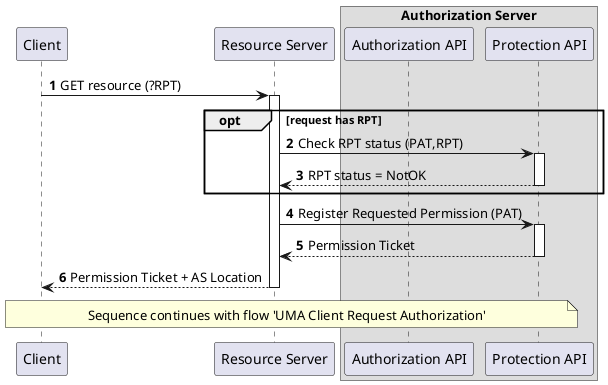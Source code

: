 @startuml "UMA Register Permission"
autonumber
autoactivate on
participant Client
participant "Resource Server" as RS
box "Authorization Server"
participant "Authorization API" as AuthzAPI
participant "Protection API" as ProtAPI
end box
Client -> RS : GET resource (?RPT)
opt request has RPT
  RS -> ProtAPI : Check RPT status (PAT,RPT)
  return RPT status = NotOK
end
RS -> ProtAPI : Register Requested Permission (PAT)
return Permission Ticket
return Permission Ticket + AS Location
note over Client, ProtAPI
  Sequence continues with flow 'UMA Client Request Authorization'
end note
@enduml